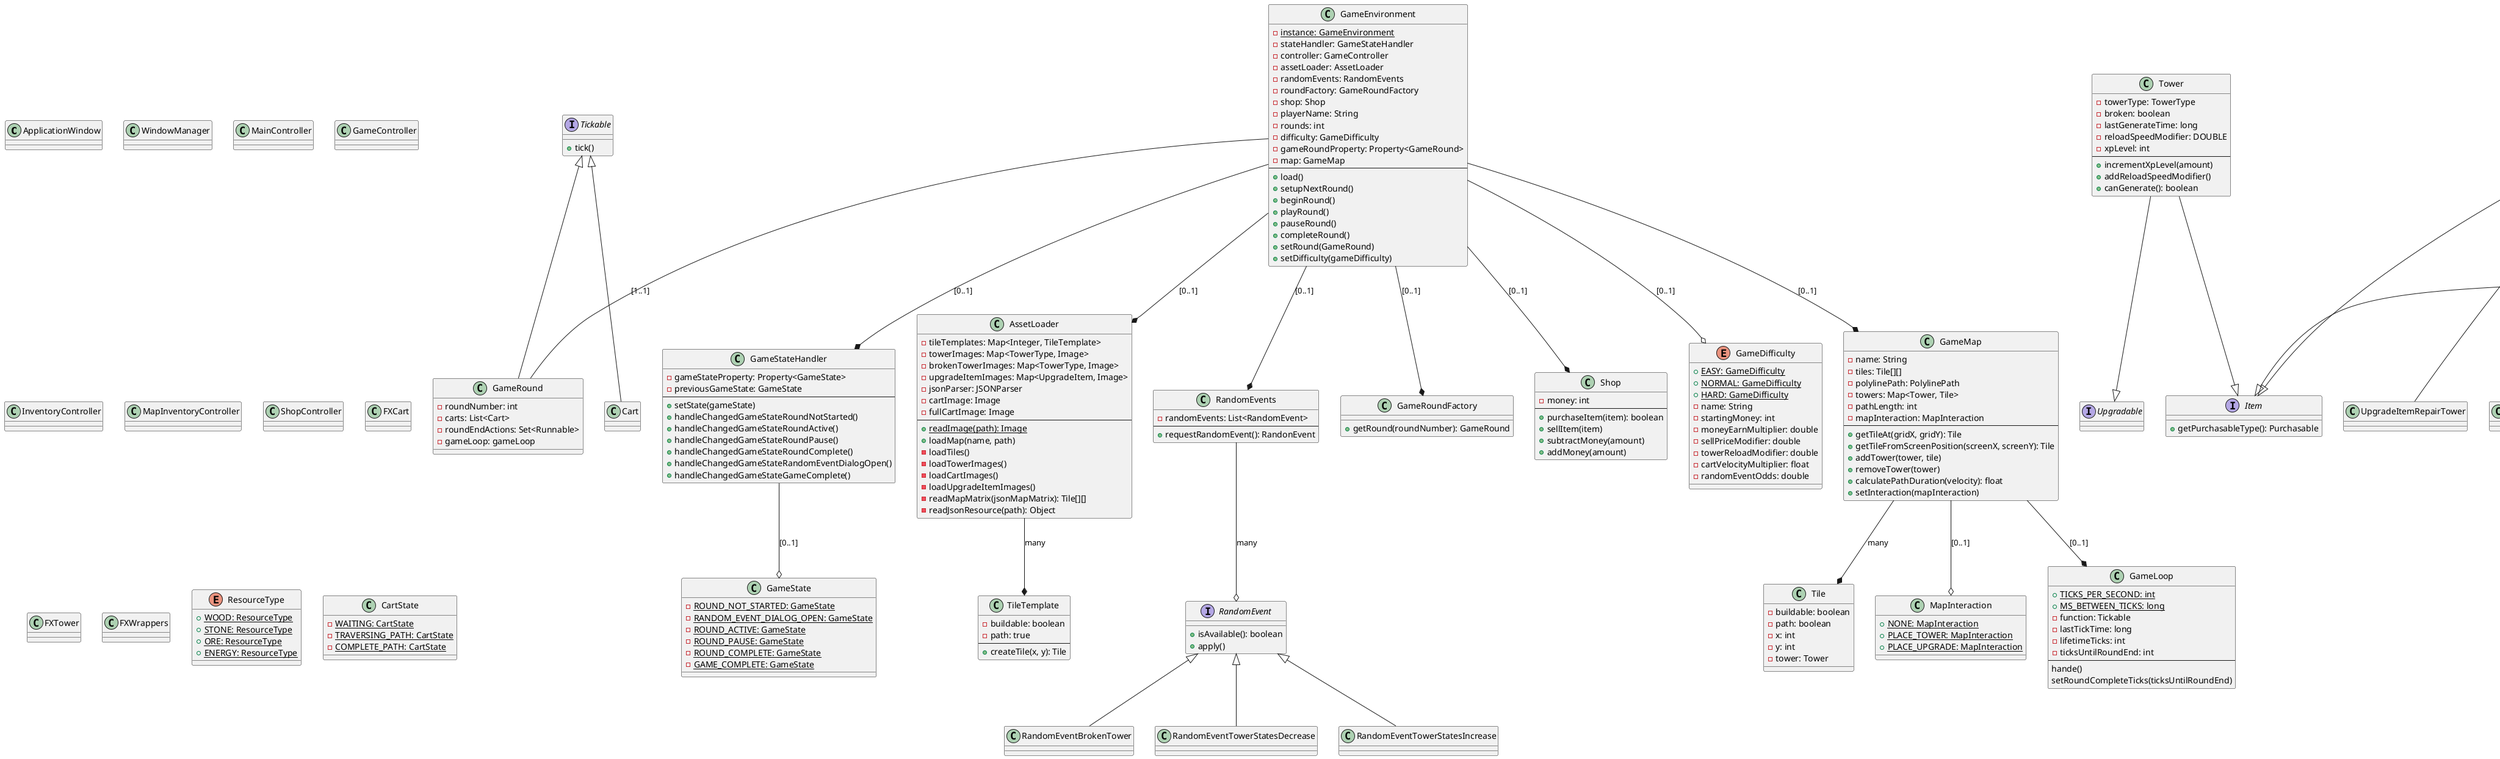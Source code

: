 @startuml
'https://plantuml.com/class-diagram

'gui'
class ApplicationWindow
class WindowManager
class MainController
class GameController
class InventoryController
class MapInventoryController
class ShopController

'wrappers'
class FXCart
class FXTower
class FXWrappers

'interfaces'
interface Tickable {
+ tick()
}

interface Upgradable {}

abstract class UpgradeItem {
- name: String
- description: String
- costPrice: int
- cartUpgrade: boolean
- towerUpgrade: boolean
---
+ canApply(upgradable): boolean
+ apply((upgradable)
}

interface Item {
+ getPurchasableType(): Purchasable
}

enum ResourceType {
+ {static} WOOD: ResourceType
+ {static} STONE: ResourceType
+ {static} ORE: ResourceType
+ {static} ENERGY: ResourceType
}

'Game'
class GameEnvironment {
- {static} instance: GameEnvironment
- stateHandler: GameStateHandler
- controller: GameController
- assetLoader: AssetLoader
- randomEvents: RandomEvents
- roundFactory: GameRoundFactory
- shop: Shop
- playerName: String
- rounds: int
- difficulty: GameDifficulty
- gameRoundProperty: Property<GameRound>
- map: GameMap
--
+ load()
+ setupNextRound()
+ beginRound()
+ playRound()
+ pauseRound()
+ completeRound()
+ setRound(GameRound)
+ setDifficulty(gameDifficulty)
}

class GameStateHandler {
- gameStateProperty: Property<GameState>
- previousGameState: GameState
--
+ setState(gameState)
+ handleChangedGameStateRoundNotStarted()
+ handleChangedGameStateRoundActive()
+ handleChangedGameStateRoundPause()
+ handleChangedGameStateRoundComplete()
+ handleChangedGameStateRandomEventDialogOpen()
+ handleChangedGameStateGameComplete()
}

class AssetLoader {
- tileTemplates: Map<Integer, TileTemplate>
- towerImages: Map<TowerType, Image>
- brokenTowerImages: Map<TowerType, Image>
- upgradeItemImages: Map<UpgradeItem, Image>
- jsonParser: JSONParser
- cartImage: Image
- fullCartImage: Image
--
+ {static} readImage(path): Image
+ loadMap(name, path)
- loadTiles()
- loadTowerImages()
- loadCartImages()
- loadUpgradeItemImages()
- readMapMatrix(jsonMapMatrix): Tile[][]
- readJsonResource(path): Object
}

class TileTemplate {
- buildable: boolean
- path: true
--
+ createTile(x, y): Tile
}

class RandomEvents {
- randomEvents: List<RandomEvent>
--
+ requestRandomEvent(): RandonEvent
}

interface RandomEvent {
+ isAvailable(): boolean
+ apply()
}

class RandomEventBrokenTower {}
class RandomEventTowerStatesDecrease {}
class RandomEventTowerStatesIncrease {}

class GameRoundFactory {
+ getRound(roundNumber): GameRound
}

class Shop {
- money: int
--
+ purchaseItem(item): boolean
+ sellItem(item)
+ subtractMoney(amount)
+ addMoney(amount)
}

enum GameDifficulty {
+ {static} EASY: GameDifficulty
+ {static} NORMAL: GameDifficulty
+ {static} HARD: GameDifficulty
- name: String
- startingMoney: int
- moneyEarnMultiplier: double
- sellPriceModifier: double
- towerReloadModifier: double
- cartVelocityMultiplier: float
- randomEventOdds: double
}

class GameRound {
- roundNumber: int
- carts: List<Cart>
- roundEndActions: Set<Runnable>
- gameLoop: gameLoop
}

class GameMap {
- name: String
- tiles: Tile[][]
- polylinePath: PolylinePath
- towers: Map<Tower, Tile>
- pathLength: int
- mapInteraction: MapInteraction
--
+ getTileAt(gridX, gridY): Tile
+ getTileFromScreenPosition(screenX, screenY): Tile
+ addTower(tower, tile)
+ removeTower(tower)
+ calculatePathDuration(velocity): float
+ setInteraction(mapInteraction)
}

class Tile {
- buildable: boolean
- path: boolean
- x: int
- y: int
- tower: Tower
}

class MapInteraction {
+ {static} NONE: MapInteraction
+ {static} PLACE_TOWER: MapInteraction
+ {static} PLACE_UPGRADE: MapInteraction
}

class GameLoop {
+ {static} TICKS_PER_SECOND: int
+ {static} MS_BETWEEN_TICKS: long
- function: Tickable
- lastTickTime: long
- lifetimeTicks: int
- ticksUntilRoundEnd: int
--
hande()
setRoundCompleteTicks(ticksUntilRoundEnd)
}

class GameState {
- {static} ROUND_NOT_STARTED: GameState
- {static} RANDOM_EVENT_DIALOG_OPEN: GameState
- {static} ROUND_ACTIVE: GameState
- {static} ROUND_PAUSE: GameState
- {static} ROUND_COMPLETE: GameState
- {static} GAME_COMPLETE: GameState
}

class CartState {
- {static} WAITING: CartState
- {static} TRAVERSING_PATH: CartState
- {static} COMPLETE_PATH: CartState
}

class Tower {
- towerType: TowerType
- broken: boolean
- lastGenerateTime: long
- reloadSpeedModifier: DOUBLE
- xpLevel: int
---
+ incrementXpLevel(amount)
+ addReloadSpeedModifier()
+ canGenerate(): boolean
}

class UpgradeItemRepairTower {}
class UpgradeItemFasterReload {}
class UpgradeItemSlowerCart {}
class UpgradeItemFillCart {}

GameEnvironment --o GameDifficulty : "[0..1]"
GameEnvironment --* GameStateHandler : "[0..1]"
GameEnvironment --* AssetLoader : "[0..1]"
GameEnvironment --* RandomEvents : "[0..1]"
GameEnvironment --* GameRoundFactory : "[0..1]"
GameEnvironment --* Shop : "[0..1]"
GameEnvironment -- GameRound : "[1..1]"
GameEnvironment --* GameMap : "[0..1]"

GameStateHandler --o GameState : "[0..1]"

GameMap --* GameLoop : "[0..1]"
GameMap --* Tile : "many"
GameMap --o MapInteraction : "[0..1]"

Tickable <|-- Cart
Tickable <|-- GameRound

RandomEvents --o RandomEvent : "many"
RandomEvent <|-- RandomEventBrokenTower
RandomEvent <|-- RandomEventTowerStatesDecrease
RandomEvent <|-- RandomEventTowerStatesIncrease


UpgradeItem --|> Purchasable
UpgradeItem --|> Item
UpgradeItem <|-- UpgradeItemRepairTower
UpgradeItem <|-- UpgradeItemFasterReload
UpgradeItem <|-- UpgradeItemSlowerCart
UpgradeItem <|-- UpgradeItemFillCart

Tower --|> Item
Tower --|> Upgradable
TowerType --|> Item

AssetLoader --* TileTemplate : "many"
@enduml